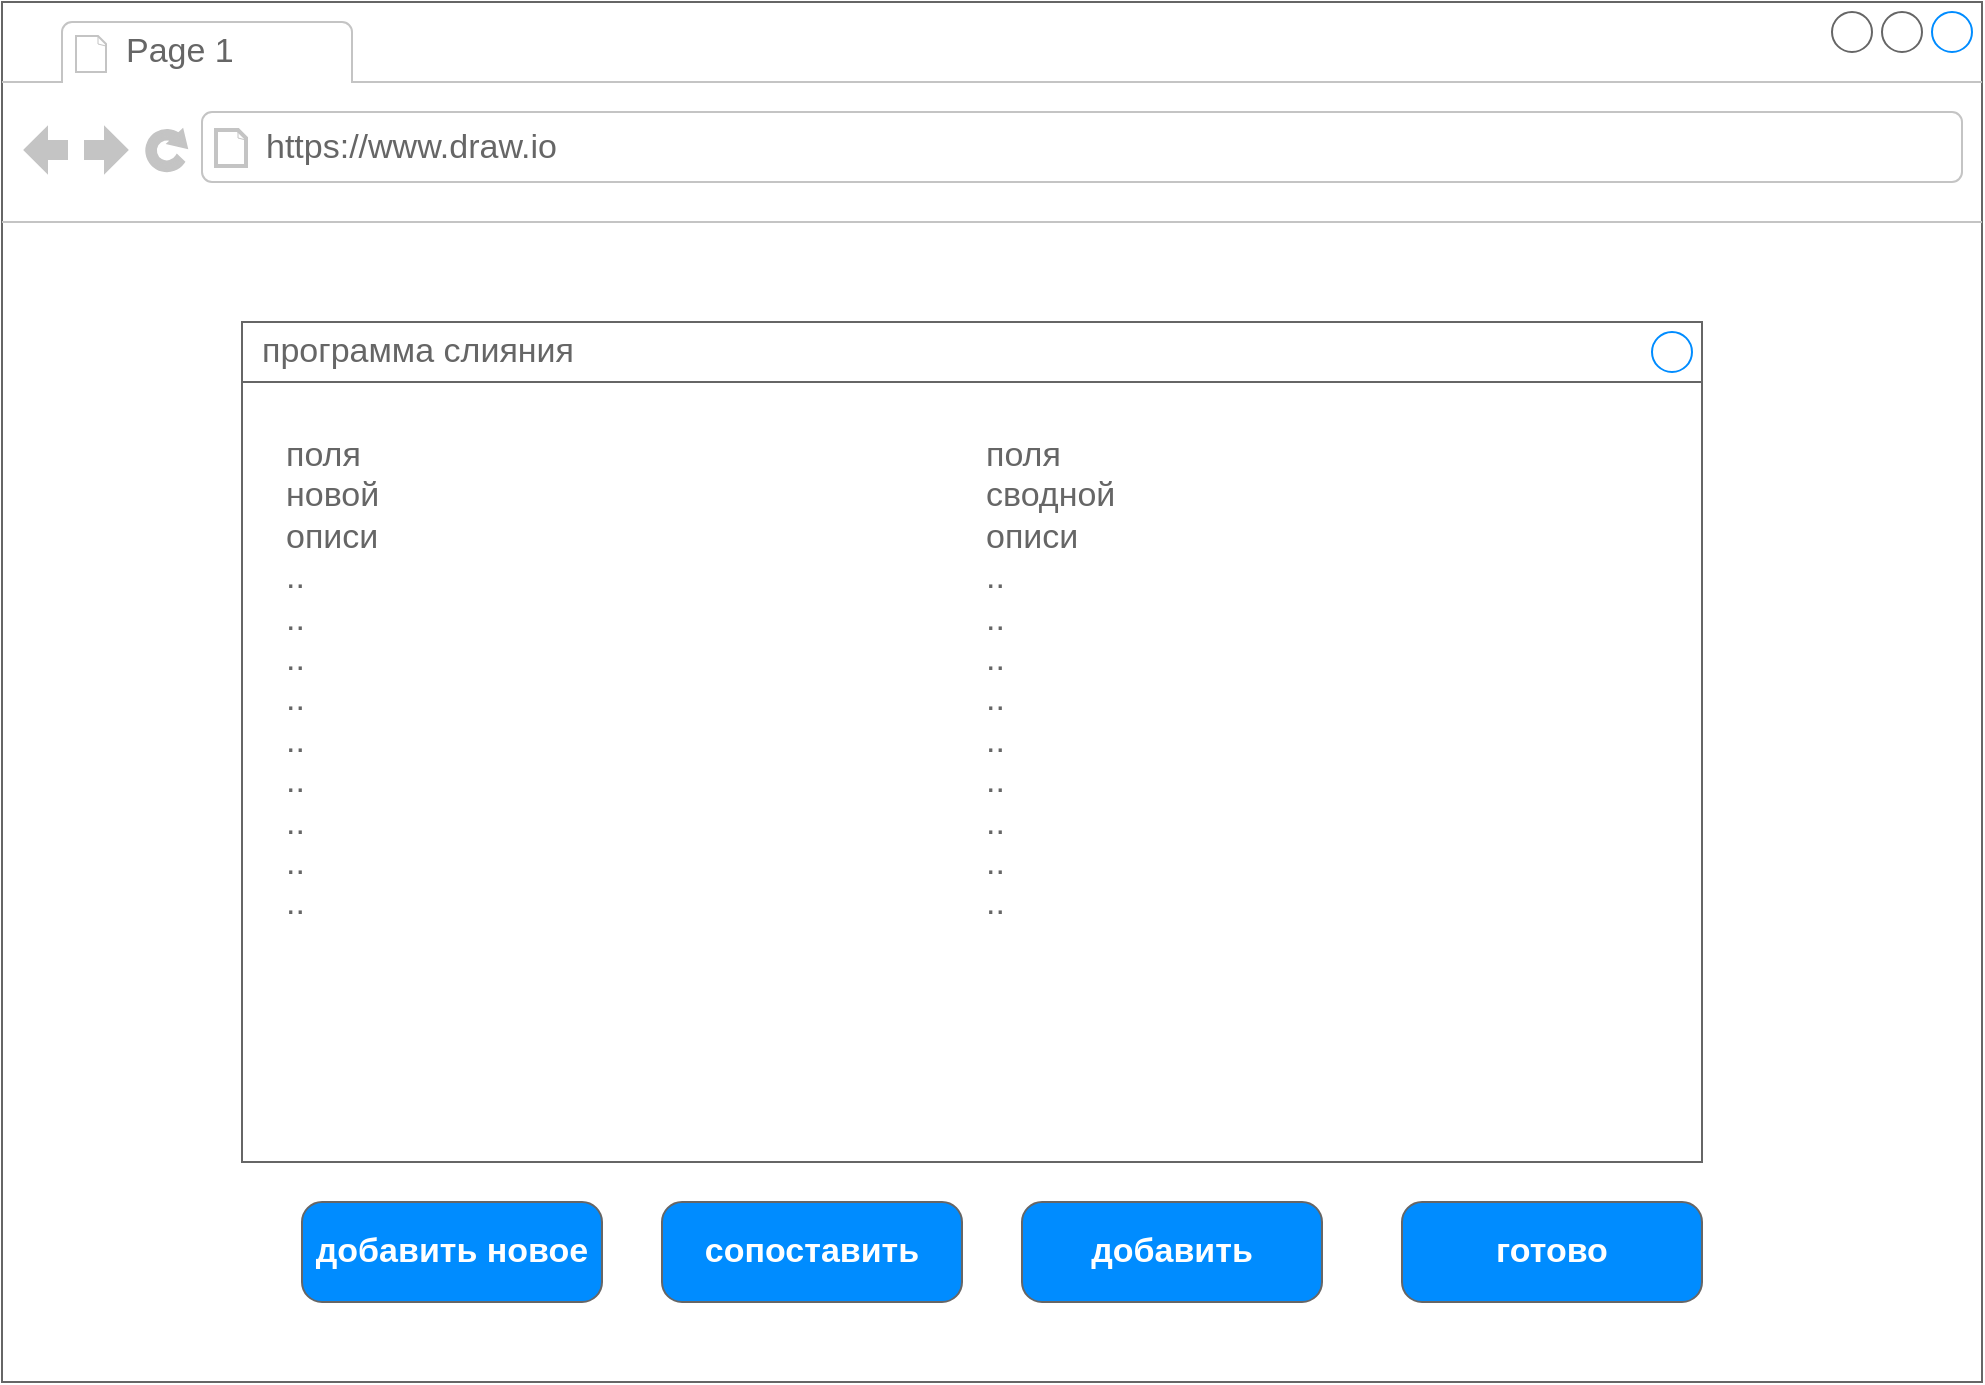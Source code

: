 <mxfile version="13.3.9" type="device"><diagram name="Page-1" id="f1b7ffb7-ca1e-a977-7cf5-a751b3c06c05"><mxGraphModel dx="1422" dy="828" grid="1" gridSize="10" guides="1" tooltips="1" connect="1" arrows="1" fold="1" page="1" pageScale="1" pageWidth="1169" pageHeight="827" background="#ffffff" math="0" shadow="0"><root><mxCell id="0"/><mxCell id="1" parent="0"/><mxCell id="F094NRsx4jQXNpIDZ9kY-61" value="" style="strokeWidth=1;shadow=0;dashed=0;align=center;html=1;shape=mxgraph.mockup.containers.browserWindow;rSize=0;strokeColor=#666666;strokeColor2=#008cff;strokeColor3=#c4c4c4;mainText=,;recursiveResize=0;" vertex="1" parent="1"><mxGeometry x="80" y="50" width="990" height="690" as="geometry"/></mxCell><mxCell id="F094NRsx4jQXNpIDZ9kY-62" value="Page 1" style="strokeWidth=1;shadow=0;dashed=0;align=center;html=1;shape=mxgraph.mockup.containers.anchor;fontSize=17;fontColor=#666666;align=left;" vertex="1" parent="F094NRsx4jQXNpIDZ9kY-61"><mxGeometry x="60" y="12" width="110" height="26" as="geometry"/></mxCell><mxCell id="F094NRsx4jQXNpIDZ9kY-63" value="https://www.draw.io" style="strokeWidth=1;shadow=0;dashed=0;align=center;html=1;shape=mxgraph.mockup.containers.anchor;rSize=0;fontSize=17;fontColor=#666666;align=left;" vertex="1" parent="F094NRsx4jQXNpIDZ9kY-61"><mxGeometry x="130" y="60" width="250" height="26" as="geometry"/></mxCell><mxCell id="F094NRsx4jQXNpIDZ9kY-64" value="" style="strokeWidth=1;shadow=0;dashed=0;align=center;html=1;shape=mxgraph.mockup.containers.rrect;rSize=0;strokeColor=#666666;fontColor=#666666;fontSize=17;verticalAlign=top;whiteSpace=wrap;fillColor=#ffffff;spacingTop=32;" vertex="1" parent="F094NRsx4jQXNpIDZ9kY-61"><mxGeometry x="120" y="160" width="730" height="420" as="geometry"/></mxCell><mxCell id="F094NRsx4jQXNpIDZ9kY-65" value="программа слияния" style="strokeWidth=1;shadow=0;dashed=0;align=center;html=1;shape=mxgraph.mockup.containers.rrect;rSize=0;fontSize=17;fontColor=#666666;strokeColor=#666666;align=left;spacingLeft=8;fillColor=#ffffff;resizeWidth=1;" vertex="1" parent="F094NRsx4jQXNpIDZ9kY-64"><mxGeometry width="730" height="30" relative="1" as="geometry"/></mxCell><mxCell id="F094NRsx4jQXNpIDZ9kY-66" value="" style="shape=ellipse;strokeColor=#008cff;resizable=0;fillColor=none;html=1;" vertex="1" parent="F094NRsx4jQXNpIDZ9kY-65"><mxGeometry x="1" y="0.5" width="20" height="20" relative="1" as="geometry"><mxPoint x="-25" y="-10" as="offset"/></mxGeometry></mxCell><mxCell id="F094NRsx4jQXNpIDZ9kY-89" value="поля&amp;nbsp;&lt;br&gt;новой&amp;nbsp;&lt;br&gt;описи&lt;br&gt;..&lt;br&gt;..&lt;br&gt;..&lt;br&gt;..&lt;br&gt;..&lt;br&gt;..&lt;br&gt;..&lt;br&gt;..&lt;br&gt;.." style="strokeWidth=1;shadow=0;dashed=0;align=center;html=1;shape=mxgraph.mockup.text.bulletedList;textColor=#666666;mainText=,,,,;textSize=17;bulletStyle=none;strokeColor=none;fillColor=none;align=left;verticalAlign=top;fontSize=17;fontColor=#666666;" vertex="1" parent="F094NRsx4jQXNpIDZ9kY-64"><mxGeometry x="20" y="50" width="340" height="250" as="geometry"/></mxCell><mxCell id="F094NRsx4jQXNpIDZ9kY-90" value="поля&amp;nbsp;&lt;br&gt;сводной&amp;nbsp;&lt;br&gt;описи&lt;br&gt;..&lt;br&gt;..&lt;br&gt;..&lt;br&gt;..&lt;br&gt;..&lt;br&gt;..&lt;br&gt;..&lt;br&gt;..&lt;br&gt;.." style="strokeWidth=1;shadow=0;dashed=0;align=center;html=1;shape=mxgraph.mockup.text.bulletedList;textColor=#666666;mainText=,,,,;textSize=17;bulletStyle=none;strokeColor=none;fillColor=none;align=left;verticalAlign=top;fontSize=17;fontColor=#666666;" vertex="1" parent="F094NRsx4jQXNpIDZ9kY-64"><mxGeometry x="370" y="50" width="340" height="250" as="geometry"/></mxCell><mxCell id="F094NRsx4jQXNpIDZ9kY-91" value="сопоставить" style="strokeWidth=1;shadow=0;dashed=0;align=center;html=1;shape=mxgraph.mockup.buttons.button;strokeColor=#666666;fontColor=#ffffff;mainText=;buttonStyle=round;fontSize=17;fontStyle=1;fillColor=#008cff;whiteSpace=wrap;" vertex="1" parent="F094NRsx4jQXNpIDZ9kY-61"><mxGeometry x="330" y="600" width="150" height="50" as="geometry"/></mxCell><mxCell id="F094NRsx4jQXNpIDZ9kY-92" value="добавить" style="strokeWidth=1;shadow=0;dashed=0;align=center;html=1;shape=mxgraph.mockup.buttons.button;strokeColor=#666666;fontColor=#ffffff;mainText=;buttonStyle=round;fontSize=17;fontStyle=1;fillColor=#008cff;whiteSpace=wrap;" vertex="1" parent="F094NRsx4jQXNpIDZ9kY-61"><mxGeometry x="510" y="600" width="150" height="50" as="geometry"/></mxCell><mxCell id="F094NRsx4jQXNpIDZ9kY-93" value="добавить новое" style="strokeWidth=1;shadow=0;dashed=0;align=center;html=1;shape=mxgraph.mockup.buttons.button;strokeColor=#666666;fontColor=#ffffff;mainText=;buttonStyle=round;fontSize=17;fontStyle=1;fillColor=#008cff;whiteSpace=wrap;" vertex="1" parent="F094NRsx4jQXNpIDZ9kY-61"><mxGeometry x="150" y="600" width="150" height="50" as="geometry"/></mxCell><mxCell id="F094NRsx4jQXNpIDZ9kY-94" value="готово" style="strokeWidth=1;shadow=0;dashed=0;align=center;html=1;shape=mxgraph.mockup.buttons.button;strokeColor=#666666;fontColor=#ffffff;mainText=;buttonStyle=round;fontSize=17;fontStyle=1;fillColor=#008cff;whiteSpace=wrap;" vertex="1" parent="F094NRsx4jQXNpIDZ9kY-61"><mxGeometry x="700" y="600" width="150" height="50" as="geometry"/></mxCell></root></mxGraphModel></diagram></mxfile>